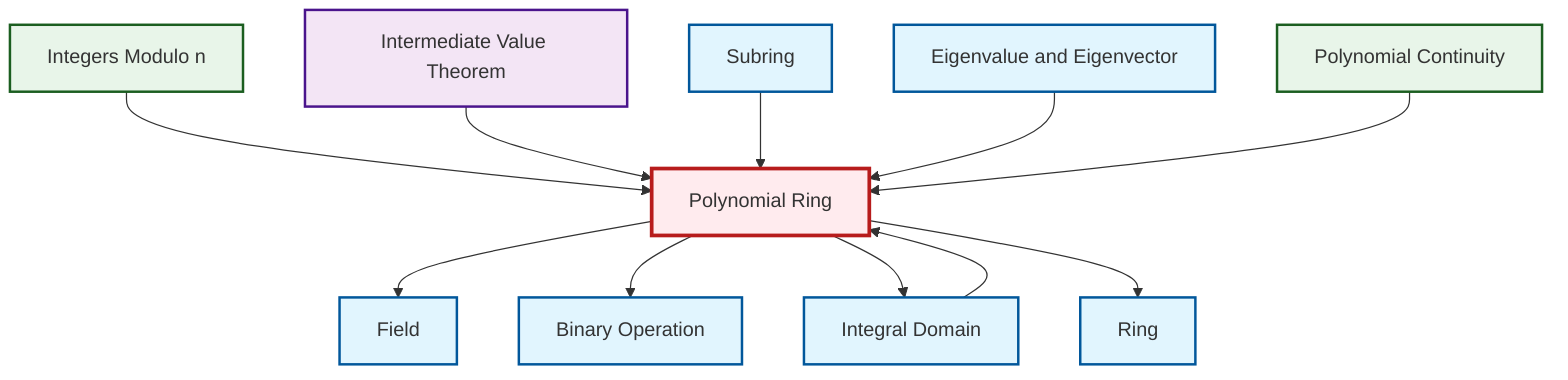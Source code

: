 graph TD
    classDef definition fill:#e1f5fe,stroke:#01579b,stroke-width:2px
    classDef theorem fill:#f3e5f5,stroke:#4a148c,stroke-width:2px
    classDef axiom fill:#fff3e0,stroke:#e65100,stroke-width:2px
    classDef example fill:#e8f5e9,stroke:#1b5e20,stroke-width:2px
    classDef current fill:#ffebee,stroke:#b71c1c,stroke-width:3px
    def-ring["Ring"]:::definition
    def-polynomial-ring["Polynomial Ring"]:::definition
    def-integral-domain["Integral Domain"]:::definition
    def-field["Field"]:::definition
    ex-quotient-integers-mod-n["Integers Modulo n"]:::example
    ex-polynomial-continuity["Polynomial Continuity"]:::example
    def-subring["Subring"]:::definition
    def-binary-operation["Binary Operation"]:::definition
    thm-intermediate-value["Intermediate Value Theorem"]:::theorem
    def-eigenvalue-eigenvector["Eigenvalue and Eigenvector"]:::definition
    ex-quotient-integers-mod-n --> def-polynomial-ring
    def-polynomial-ring --> def-field
    def-polynomial-ring --> def-binary-operation
    thm-intermediate-value --> def-polynomial-ring
    def-subring --> def-polynomial-ring
    def-eigenvalue-eigenvector --> def-polynomial-ring
    def-integral-domain --> def-polynomial-ring
    def-polynomial-ring --> def-integral-domain
    ex-polynomial-continuity --> def-polynomial-ring
    def-polynomial-ring --> def-ring
    class def-polynomial-ring current